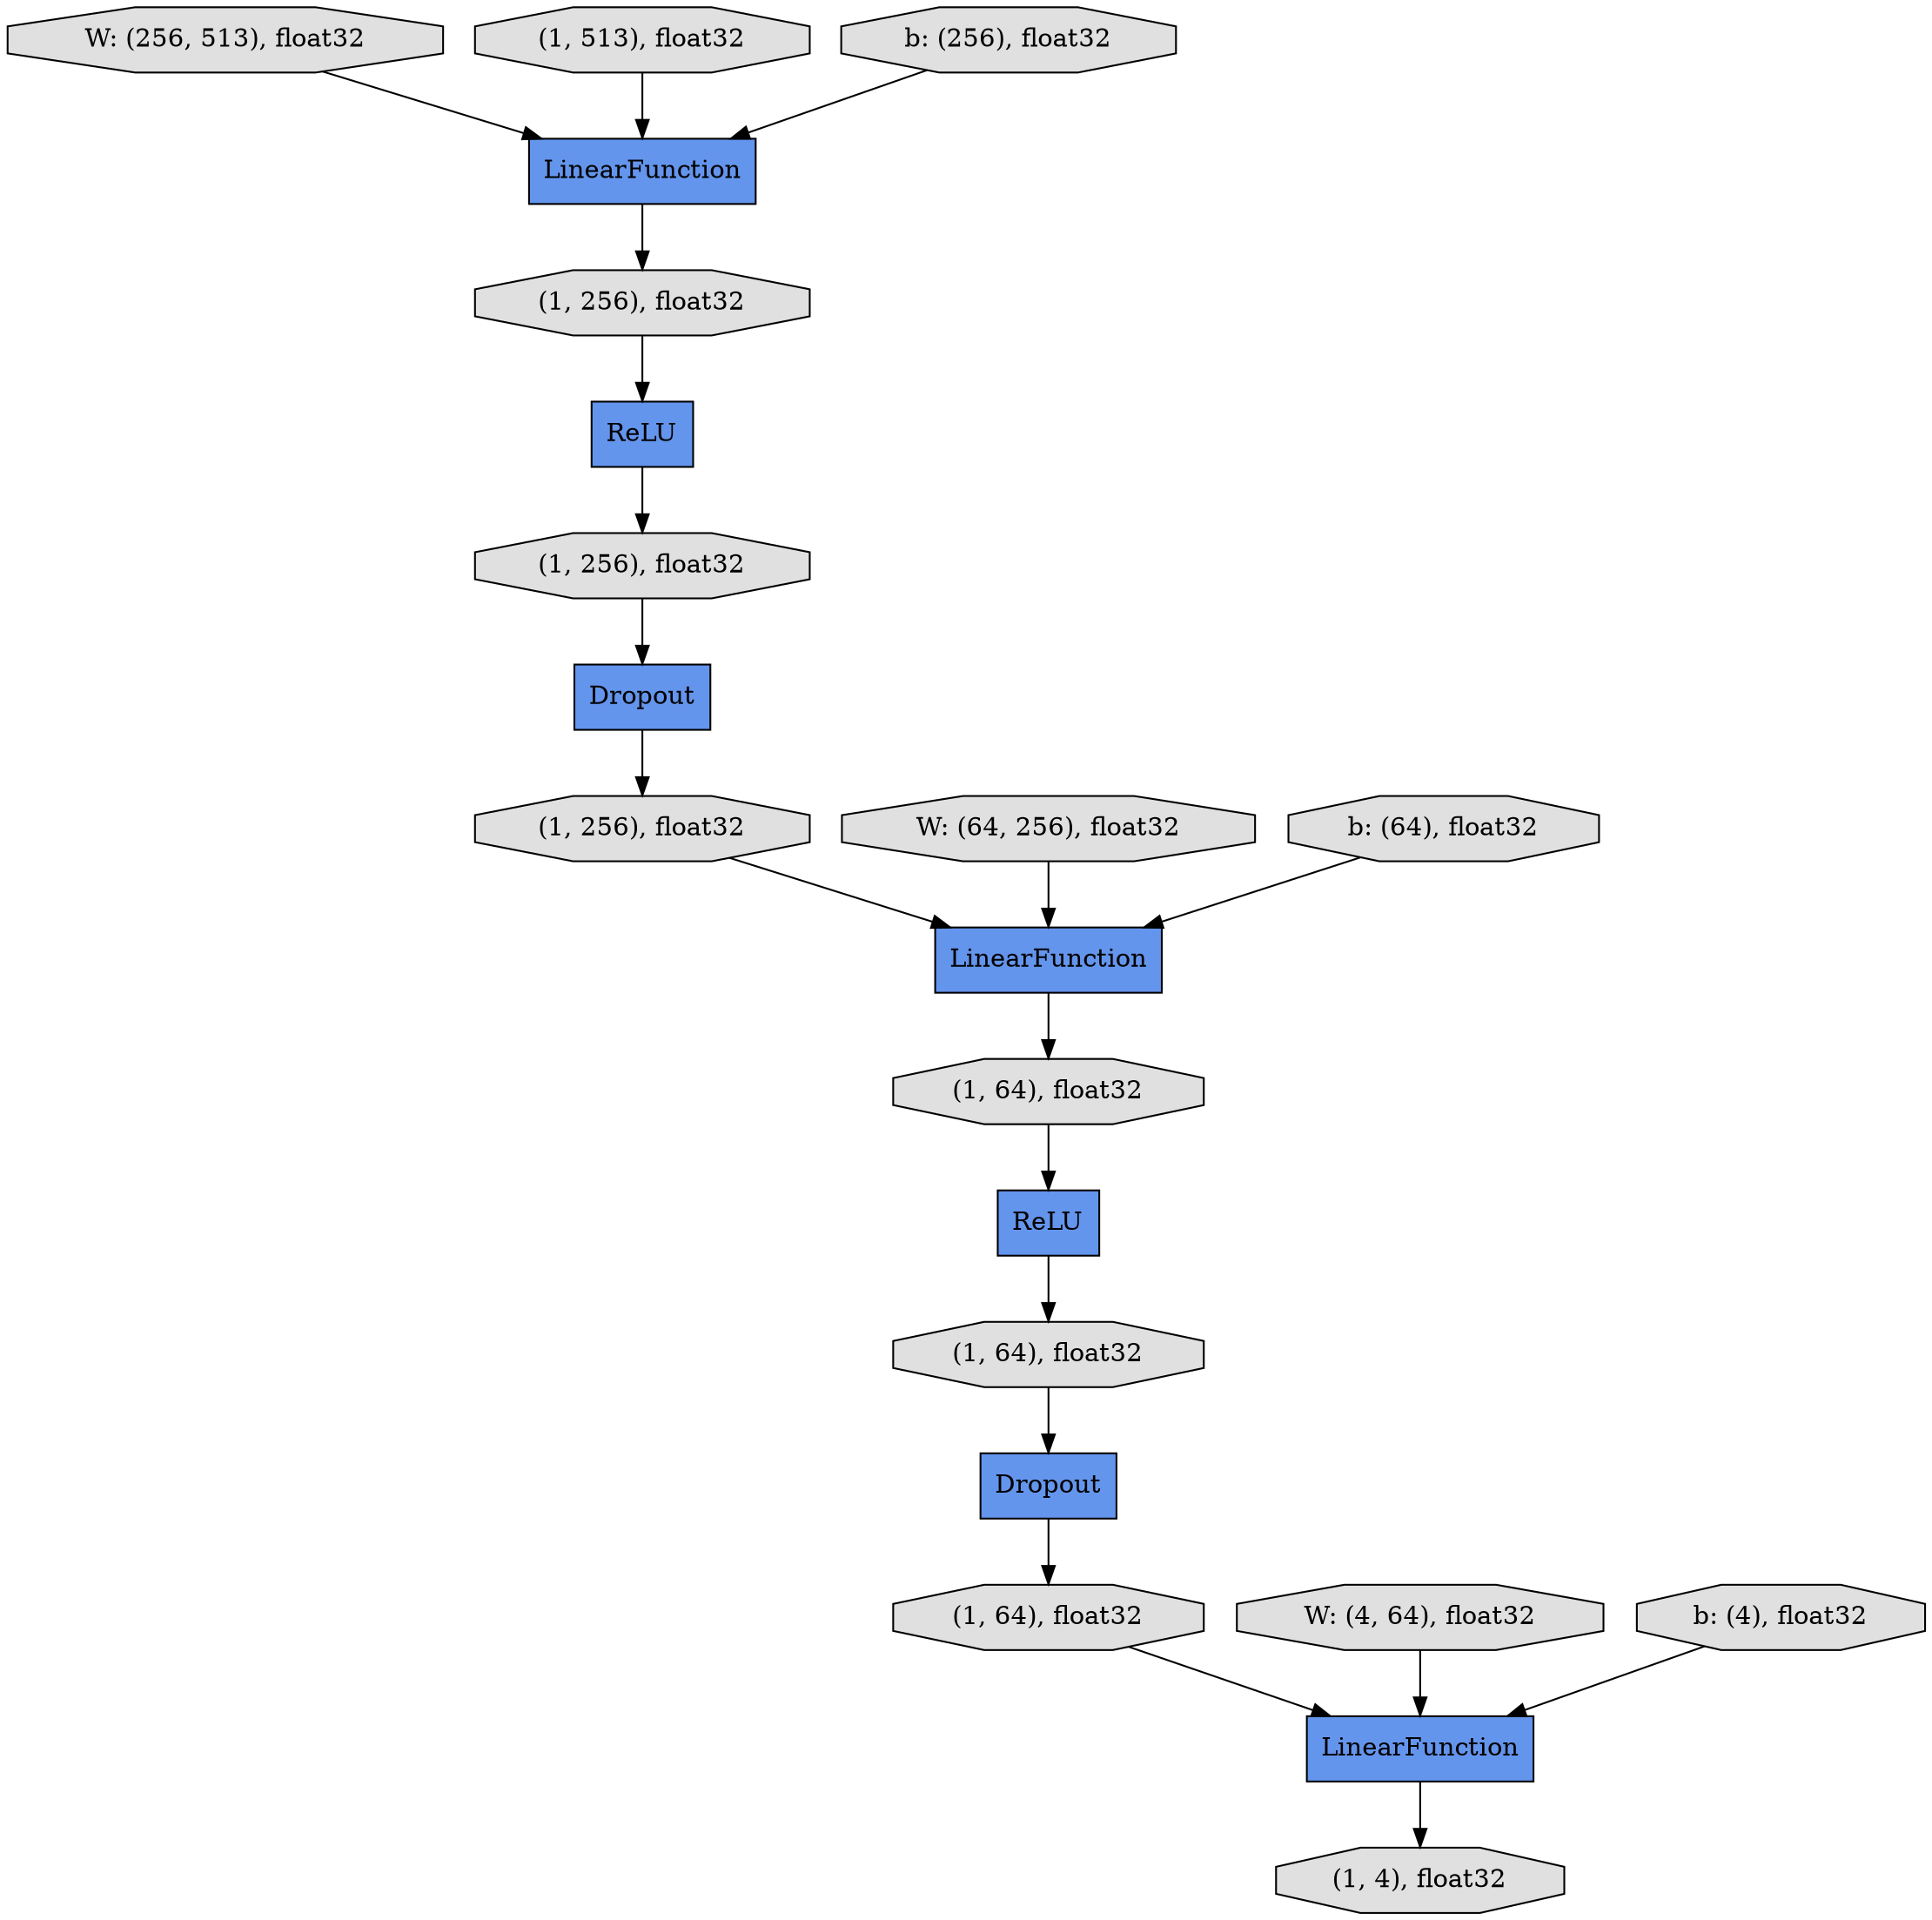 digraph graphname{rankdir=TB;139627615854944 [label="W: (256, 513), float32",shape="octagon",fillcolor="#E0E0E0",style="filled"];139627615474240 [label="W: (64, 256), float32",shape="octagon",fillcolor="#E0E0E0",style="filled"];139627615474408 [label="(1, 256), float32",shape="octagon",fillcolor="#E0E0E0",style="filled"];139627615476480 [label="(1, 256), float32",shape="octagon",fillcolor="#E0E0E0",style="filled"];139627615474464 [label="b: (64), float32",shape="octagon",fillcolor="#E0E0E0",style="filled"];139627615476592 [label="LinearFunction",shape="record",fillcolor="#6495ED",style="filled"];139627615476704 [label="ReLU",shape="record",fillcolor="#6495ED",style="filled"];139627615476760 [label="W: (4, 64), float32",shape="octagon",fillcolor="#E0E0E0",style="filled"];139627615476816 [label="Dropout",shape="record",fillcolor="#6495ED",style="filled"];139627615474800 [label="LinearFunction",shape="record",fillcolor="#6495ED",style="filled"];139627615476928 [label="(1, 256), float32",shape="octagon",fillcolor="#E0E0E0",style="filled"];139627615476984 [label="(1, 513), float32",shape="octagon",fillcolor="#E0E0E0",style="filled"];139627615477096 [label="(1, 64), float32",shape="octagon",fillcolor="#E0E0E0",style="filled"];139627615477208 [label="Dropout",shape="record",fillcolor="#6495ED",style="filled"];139627615475192 [label="ReLU",shape="record",fillcolor="#6495ED",style="filled"];139627615477264 [label="b: (4), float32",shape="octagon",fillcolor="#E0E0E0",style="filled"];139627615477320 [label="(1, 4), float32",shape="octagon",fillcolor="#E0E0E0",style="filled"];139627615477376 [label="(1, 64), float32",shape="octagon",fillcolor="#E0E0E0",style="filled"];139627615475472 [label="LinearFunction",shape="record",fillcolor="#6495ED",style="filled"];139627615858584 [label="b: (256), float32",shape="octagon",fillcolor="#E0E0E0",style="filled"];139627615475640 [label="(1, 64), float32",shape="octagon",fillcolor="#E0E0E0",style="filled"];139627615474240 -> 139627615474800;139627615476480 -> 139627615476816;139627615474408 -> 139627615475192;139627615476984 -> 139627615476592;139627615854944 -> 139627615476592;139627615476928 -> 139627615474800;139627615476816 -> 139627615476928;139627615475192 -> 139627615476480;139627615477264 -> 139627615475472;139627615476760 -> 139627615475472;139627615476704 -> 139627615477096;139627615474464 -> 139627615474800;139627615477376 -> 139627615476704;139627615476592 -> 139627615474408;139627615475640 -> 139627615475472;139627615858584 -> 139627615476592;139627615477096 -> 139627615477208;139627615474800 -> 139627615477376;139627615475472 -> 139627615477320;139627615477208 -> 139627615475640;}